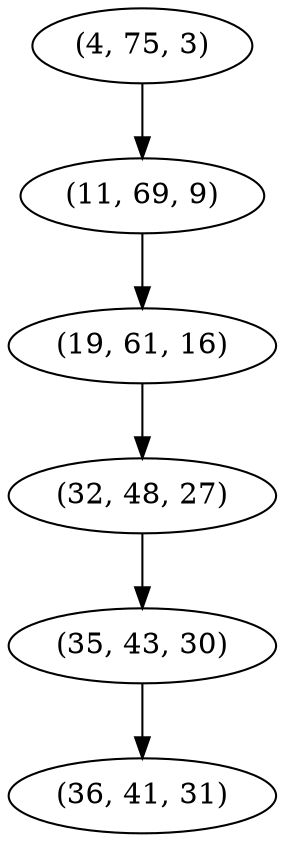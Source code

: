digraph tree {
    "(4, 75, 3)";
    "(11, 69, 9)";
    "(19, 61, 16)";
    "(32, 48, 27)";
    "(35, 43, 30)";
    "(36, 41, 31)";
    "(4, 75, 3)" -> "(11, 69, 9)";
    "(11, 69, 9)" -> "(19, 61, 16)";
    "(19, 61, 16)" -> "(32, 48, 27)";
    "(32, 48, 27)" -> "(35, 43, 30)";
    "(35, 43, 30)" -> "(36, 41, 31)";
}
